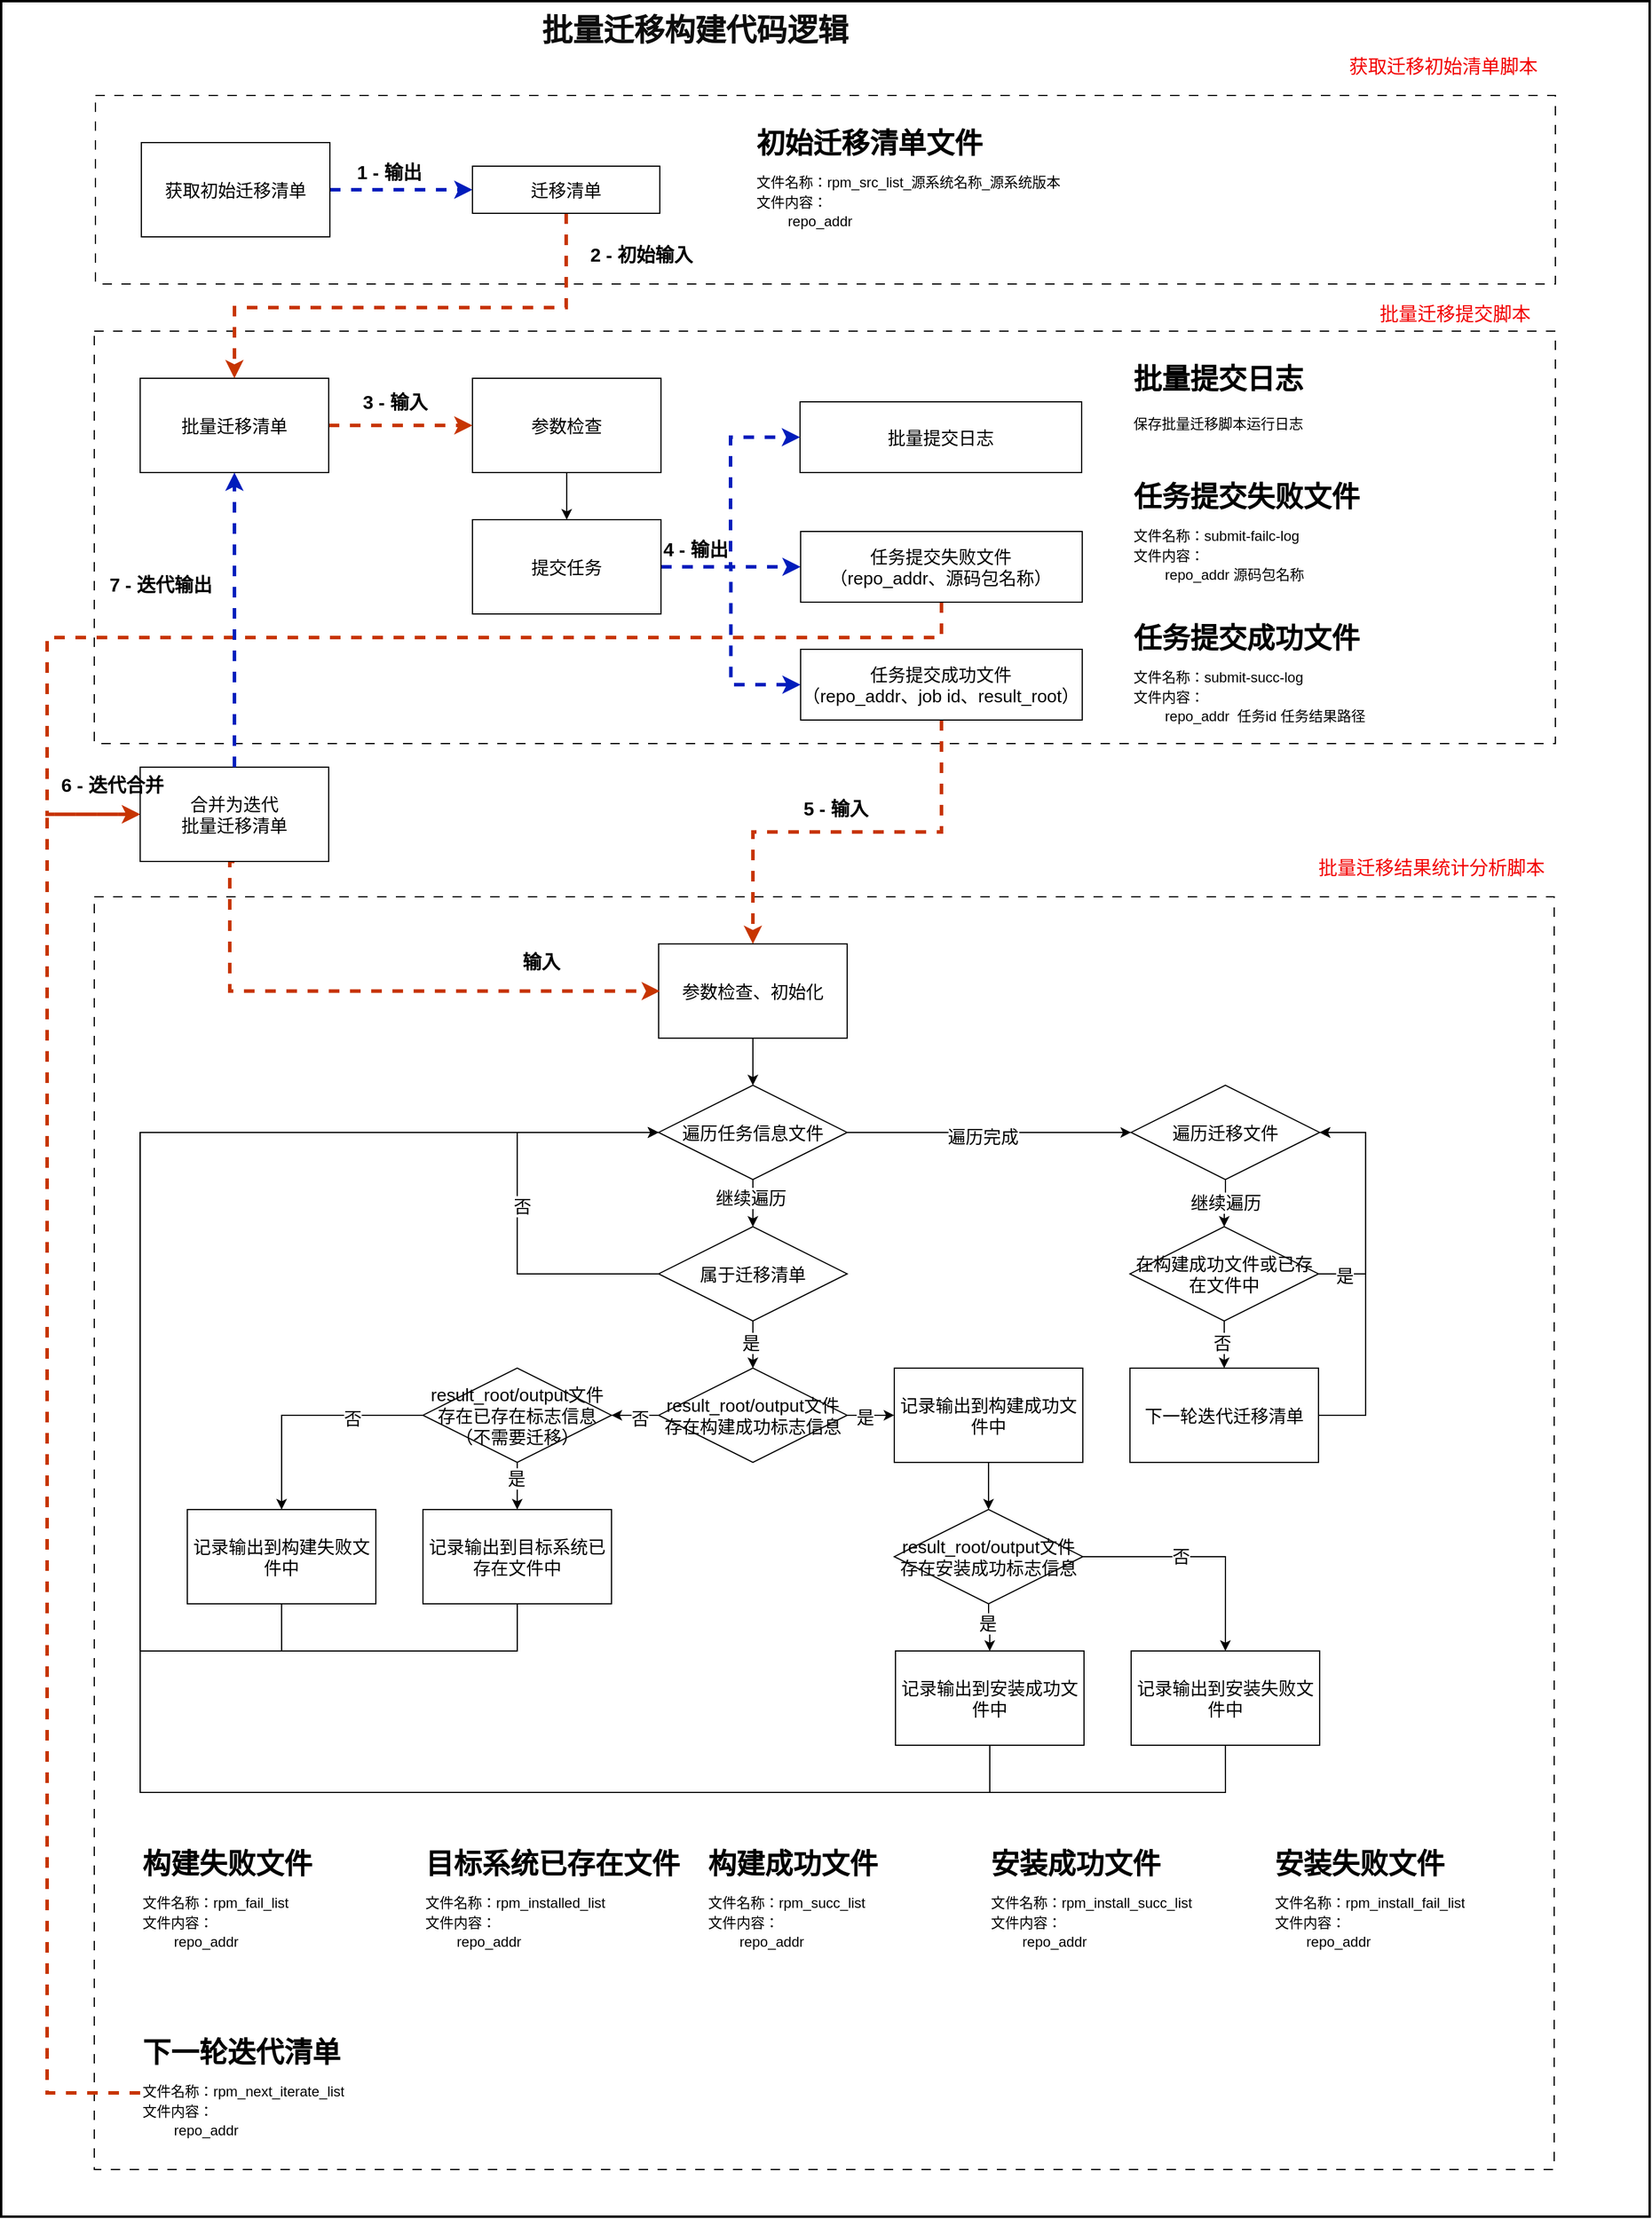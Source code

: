 <mxfile version="24.7.17">
  <diagram name="第 1 页" id="gQKwrbpdDcLALgzKd0WU">
    <mxGraphModel dx="3248" dy="229" grid="1" gridSize="10" guides="1" tooltips="1" connect="1" arrows="1" fold="1" page="1" pageScale="1" pageWidth="827" pageHeight="1169" math="0" shadow="0">
      <root>
        <mxCell id="0" />
        <mxCell id="1" parent="0" />
        <mxCell id="V7nIqocJNu07dlvDADYR-151" value="" style="rounded=0;whiteSpace=wrap;html=1;fillStyle=dashed;strokeWidth=2;" parent="1" vertex="1">
          <mxGeometry x="-439" y="1240" width="1399" height="1880" as="geometry" />
        </mxCell>
        <mxCell id="V7nIqocJNu07dlvDADYR-138" value="" style="rounded=0;whiteSpace=wrap;html=1;fillStyle=dashed;dashed=1;dashPattern=8 8;" parent="1" vertex="1">
          <mxGeometry x="-359" y="1320" width="1239" height="160" as="geometry" />
        </mxCell>
        <mxCell id="V7nIqocJNu07dlvDADYR-137" value="" style="rounded=0;whiteSpace=wrap;html=1;fillStyle=dashed;dashed=1;dashPattern=8 8;" parent="1" vertex="1">
          <mxGeometry x="-360" y="2000" width="1239" height="1080" as="geometry" />
        </mxCell>
        <mxCell id="V7nIqocJNu07dlvDADYR-122" value="" style="rounded=0;whiteSpace=wrap;html=1;fillStyle=dashed;dashed=1;dashPattern=8 8;" parent="1" vertex="1">
          <mxGeometry x="-360" y="1520" width="1240" height="350" as="geometry" />
        </mxCell>
        <mxCell id="V7nIqocJNu07dlvDADYR-117" style="edgeStyle=orthogonalEdgeStyle;rounded=0;orthogonalLoop=1;jettySize=auto;html=1;entryX=0;entryY=0.5;entryDx=0;entryDy=0;dashed=1;strokeColor=#001DBC;strokeWidth=3;align=center;verticalAlign=middle;fontFamily=Helvetica;fontSize=11;fontColor=default;labelBackgroundColor=default;endArrow=classic;fillColor=#0050ef;" parent="1" source="V7nIqocJNu07dlvDADYR-59" target="V7nIqocJNu07dlvDADYR-66" edge="1">
          <mxGeometry relative="1" as="geometry" />
        </mxCell>
        <mxCell id="V7nIqocJNu07dlvDADYR-59" value="获取初始迁移清单" style="rounded=0;whiteSpace=wrap;html=1;fontSize=15;" parent="1" vertex="1">
          <mxGeometry x="-320.05" y="1360" width="160" height="80" as="geometry" />
        </mxCell>
        <mxCell id="V7nIqocJNu07dlvDADYR-80" style="edgeStyle=orthogonalEdgeStyle;rounded=0;orthogonalLoop=1;jettySize=auto;html=1;entryX=0.5;entryY=0;entryDx=0;entryDy=0;fontSize=15;" parent="1" source="V7nIqocJNu07dlvDADYR-60" target="V7nIqocJNu07dlvDADYR-63" edge="1">
          <mxGeometry relative="1" as="geometry" />
        </mxCell>
        <mxCell id="V7nIqocJNu07dlvDADYR-60" value="参数检查" style="rounded=0;whiteSpace=wrap;html=1;fontSize=15;" parent="1" vertex="1">
          <mxGeometry x="-39.05" y="1560" width="160" height="80" as="geometry" />
        </mxCell>
        <mxCell id="V7nIqocJNu07dlvDADYR-136" style="edgeStyle=orthogonalEdgeStyle;rounded=0;orthogonalLoop=1;jettySize=auto;html=1;entryX=0.5;entryY=0;entryDx=0;entryDy=0;dashed=1;strokeColor=#C73500;strokeWidth=3;align=center;verticalAlign=middle;fontFamily=Helvetica;fontSize=11;fontColor=default;labelBackgroundColor=default;endArrow=classic;fillColor=#fa6800;" parent="1" source="V7nIqocJNu07dlvDADYR-61" target="V7nIqocJNu07dlvDADYR-64" edge="1">
          <mxGeometry relative="1" as="geometry" />
        </mxCell>
        <mxCell id="V7nIqocJNu07dlvDADYR-61" value="任务提交成功文件&lt;div style=&quot;font-size: 15px;&quot;&gt;（repo_addr、job id、result_root）&lt;/div&gt;" style="rounded=0;whiteSpace=wrap;html=1;fontSize=15;" parent="1" vertex="1">
          <mxGeometry x="239.45" y="1790" width="239" height="60" as="geometry" />
        </mxCell>
        <mxCell id="V7nIqocJNu07dlvDADYR-62" value="批量提交日志" style="rounded=0;whiteSpace=wrap;html=1;fontSize=15;" parent="1" vertex="1">
          <mxGeometry x="238.95" y="1580" width="239" height="60" as="geometry" />
        </mxCell>
        <mxCell id="V7nIqocJNu07dlvDADYR-118" style="edgeStyle=orthogonalEdgeStyle;rounded=0;orthogonalLoop=1;jettySize=auto;html=1;exitX=1;exitY=0.5;exitDx=0;exitDy=0;entryX=0;entryY=0.5;entryDx=0;entryDy=0;dashed=1;strokeColor=#001DBC;strokeWidth=3;align=center;verticalAlign=middle;fontFamily=Helvetica;fontSize=11;fontColor=default;labelBackgroundColor=default;endArrow=classic;fillColor=#0050ef;" parent="1" source="V7nIqocJNu07dlvDADYR-63" target="V7nIqocJNu07dlvDADYR-62" edge="1">
          <mxGeometry relative="1" as="geometry" />
        </mxCell>
        <mxCell id="V7nIqocJNu07dlvDADYR-119" style="edgeStyle=orthogonalEdgeStyle;rounded=0;orthogonalLoop=1;jettySize=auto;html=1;entryX=0;entryY=0.5;entryDx=0;entryDy=0;dashed=1;strokeColor=#001DBC;strokeWidth=3;align=center;verticalAlign=middle;fontFamily=Helvetica;fontSize=11;fontColor=default;labelBackgroundColor=default;endArrow=classic;fillColor=#0050ef;" parent="1" source="V7nIqocJNu07dlvDADYR-63" target="V7nIqocJNu07dlvDADYR-61" edge="1">
          <mxGeometry relative="1" as="geometry" />
        </mxCell>
        <mxCell id="V7nIqocJNu07dlvDADYR-133" style="edgeStyle=orthogonalEdgeStyle;rounded=0;orthogonalLoop=1;jettySize=auto;html=1;entryX=0;entryY=0.5;entryDx=0;entryDy=0;dashed=1;strokeColor=#001DBC;strokeWidth=3;align=center;verticalAlign=middle;fontFamily=Helvetica;fontSize=11;fontColor=default;labelBackgroundColor=default;endArrow=classic;fillColor=#0050ef;" parent="1" source="V7nIqocJNu07dlvDADYR-63" target="V7nIqocJNu07dlvDADYR-132" edge="1">
          <mxGeometry relative="1" as="geometry" />
        </mxCell>
        <mxCell id="V7nIqocJNu07dlvDADYR-63" value="提交任务" style="rounded=0;whiteSpace=wrap;html=1;fontSize=15;" parent="1" vertex="1">
          <mxGeometry x="-39.05" y="1680" width="160" height="80" as="geometry" />
        </mxCell>
        <mxCell id="V7nIqocJNu07dlvDADYR-81" style="edgeStyle=orthogonalEdgeStyle;rounded=0;orthogonalLoop=1;jettySize=auto;html=1;entryX=0.5;entryY=0;entryDx=0;entryDy=0;fontSize=15;" parent="1" source="V7nIqocJNu07dlvDADYR-64" target="V7nIqocJNu07dlvDADYR-68" edge="1">
          <mxGeometry relative="1" as="geometry" />
        </mxCell>
        <mxCell id="V7nIqocJNu07dlvDADYR-64" value="参数检查、初始化" style="rounded=0;whiteSpace=wrap;html=1;fontSize=15;" parent="1" vertex="1">
          <mxGeometry x="118.95" y="2039.97" width="160" height="80" as="geometry" />
        </mxCell>
        <mxCell id="V7nIqocJNu07dlvDADYR-94" style="edgeStyle=orthogonalEdgeStyle;rounded=0;orthogonalLoop=1;jettySize=auto;html=1;entryX=0;entryY=0.5;entryDx=0;entryDy=0;exitX=0.5;exitY=1;exitDx=0;exitDy=0;fontSize=15;" parent="1" source="V7nIqocJNu07dlvDADYR-65" target="V7nIqocJNu07dlvDADYR-68" edge="1">
          <mxGeometry relative="1" as="geometry">
            <Array as="points">
              <mxPoint x="-201.05" y="2639.97" />
              <mxPoint x="-321.05" y="2639.97" />
              <mxPoint x="-321.05" y="2199.97" />
            </Array>
          </mxGeometry>
        </mxCell>
        <mxCell id="V7nIqocJNu07dlvDADYR-65" value="记录输出到构建失败文件中" style="rounded=0;whiteSpace=wrap;html=1;fontSize=15;" parent="1" vertex="1">
          <mxGeometry x="-281.05" y="2519.97" width="160" height="80" as="geometry" />
        </mxCell>
        <mxCell id="V7nIqocJNu07dlvDADYR-126" style="edgeStyle=orthogonalEdgeStyle;rounded=0;orthogonalLoop=1;jettySize=auto;html=1;dashed=1;strokeColor=#C73500;strokeWidth=3;align=center;verticalAlign=middle;fontFamily=Helvetica;fontSize=11;fontColor=default;labelBackgroundColor=default;endArrow=classic;fillColor=#fa6800;entryX=0.5;entryY=0;entryDx=0;entryDy=0;" parent="1" source="V7nIqocJNu07dlvDADYR-66" target="V7nIqocJNu07dlvDADYR-158" edge="1">
          <mxGeometry relative="1" as="geometry">
            <Array as="points">
              <mxPoint x="40" y="1500" />
              <mxPoint x="-241" y="1500" />
            </Array>
          </mxGeometry>
        </mxCell>
        <mxCell id="V7nIqocJNu07dlvDADYR-66" value="迁移清单" style="rounded=0;whiteSpace=wrap;html=1;fontSize=15;" parent="1" vertex="1">
          <mxGeometry x="-39.05" y="1380" width="159" height="40" as="geometry" />
        </mxCell>
        <mxCell id="V7nIqocJNu07dlvDADYR-85" style="edgeStyle=orthogonalEdgeStyle;rounded=0;orthogonalLoop=1;jettySize=auto;html=1;entryX=0.5;entryY=0;entryDx=0;entryDy=0;fontSize=15;" parent="1" source="V7nIqocJNu07dlvDADYR-67" target="V7nIqocJNu07dlvDADYR-69" edge="1">
          <mxGeometry relative="1" as="geometry" />
        </mxCell>
        <mxCell id="V7nIqocJNu07dlvDADYR-109" value="是" style="edgeLabel;html=1;align=center;verticalAlign=middle;resizable=0;points=[];fontSize=15;" parent="V7nIqocJNu07dlvDADYR-85" vertex="1" connectable="0">
          <mxGeometry x="-0.129" y="-2" relative="1" as="geometry">
            <mxPoint as="offset" />
          </mxGeometry>
        </mxCell>
        <mxCell id="V7nIqocJNu07dlvDADYR-86" style="edgeStyle=orthogonalEdgeStyle;rounded=0;orthogonalLoop=1;jettySize=auto;html=1;entryX=0;entryY=0.5;entryDx=0;entryDy=0;exitX=0;exitY=0.5;exitDx=0;exitDy=0;fontSize=15;" parent="1" source="V7nIqocJNu07dlvDADYR-67" target="V7nIqocJNu07dlvDADYR-68" edge="1">
          <mxGeometry relative="1" as="geometry">
            <Array as="points">
              <mxPoint x="-1.05" y="2319.97" />
              <mxPoint x="-1.05" y="2199.97" />
            </Array>
          </mxGeometry>
        </mxCell>
        <mxCell id="V7nIqocJNu07dlvDADYR-102" value="否" style="edgeLabel;html=1;align=center;verticalAlign=middle;resizable=0;points=[];fontSize=15;" parent="V7nIqocJNu07dlvDADYR-86" vertex="1" connectable="0">
          <mxGeometry x="-0.009" y="-4" relative="1" as="geometry">
            <mxPoint as="offset" />
          </mxGeometry>
        </mxCell>
        <mxCell id="V7nIqocJNu07dlvDADYR-67" value="属于迁移清单" style="rhombus;whiteSpace=wrap;html=1;fontSize=15;" parent="1" vertex="1">
          <mxGeometry x="118.95" y="2279.97" width="160" height="80" as="geometry" />
        </mxCell>
        <mxCell id="V7nIqocJNu07dlvDADYR-83" style="edgeStyle=orthogonalEdgeStyle;rounded=0;orthogonalLoop=1;jettySize=auto;html=1;entryX=0;entryY=0.5;entryDx=0;entryDy=0;fontSize=15;" parent="1" source="V7nIqocJNu07dlvDADYR-68" target="V7nIqocJNu07dlvDADYR-78" edge="1">
          <mxGeometry relative="1" as="geometry" />
        </mxCell>
        <mxCell id="V7nIqocJNu07dlvDADYR-105" value="遍历完成" style="edgeLabel;html=1;align=center;verticalAlign=middle;resizable=0;points=[];fontSize=15;" parent="V7nIqocJNu07dlvDADYR-83" vertex="1" connectable="0">
          <mxGeometry x="-0.051" y="-3" relative="1" as="geometry">
            <mxPoint as="offset" />
          </mxGeometry>
        </mxCell>
        <mxCell id="V7nIqocJNu07dlvDADYR-84" style="edgeStyle=orthogonalEdgeStyle;rounded=0;orthogonalLoop=1;jettySize=auto;html=1;entryX=0.5;entryY=0;entryDx=0;entryDy=0;fontSize=15;" parent="1" source="V7nIqocJNu07dlvDADYR-68" target="V7nIqocJNu07dlvDADYR-67" edge="1">
          <mxGeometry relative="1" as="geometry" />
        </mxCell>
        <mxCell id="V7nIqocJNu07dlvDADYR-116" value="继续遍历" style="edgeLabel;html=1;align=center;verticalAlign=middle;resizable=0;points=[];fontSize=15;" parent="V7nIqocJNu07dlvDADYR-84" vertex="1" connectable="0">
          <mxGeometry x="-0.287" y="-2" relative="1" as="geometry">
            <mxPoint as="offset" />
          </mxGeometry>
        </mxCell>
        <mxCell id="V7nIqocJNu07dlvDADYR-68" value="遍历任务信息文件" style="rhombus;whiteSpace=wrap;html=1;fontSize=15;" parent="1" vertex="1">
          <mxGeometry x="118.95" y="2159.97" width="160" height="80" as="geometry" />
        </mxCell>
        <mxCell id="V7nIqocJNu07dlvDADYR-87" style="edgeStyle=orthogonalEdgeStyle;rounded=0;orthogonalLoop=1;jettySize=auto;html=1;entryX=1;entryY=0.5;entryDx=0;entryDy=0;fontSize=15;" parent="1" source="V7nIqocJNu07dlvDADYR-69" target="V7nIqocJNu07dlvDADYR-71" edge="1">
          <mxGeometry relative="1" as="geometry" />
        </mxCell>
        <mxCell id="V7nIqocJNu07dlvDADYR-110" value="否" style="edgeLabel;html=1;align=center;verticalAlign=middle;resizable=0;points=[];fontSize=15;" parent="V7nIqocJNu07dlvDADYR-87" vertex="1" connectable="0">
          <mxGeometry x="-0.192" y="2" relative="1" as="geometry">
            <mxPoint as="offset" />
          </mxGeometry>
        </mxCell>
        <mxCell id="V7nIqocJNu07dlvDADYR-90" style="edgeStyle=orthogonalEdgeStyle;rounded=0;orthogonalLoop=1;jettySize=auto;html=1;entryX=0;entryY=0.5;entryDx=0;entryDy=0;fontSize=15;" parent="1" source="V7nIqocJNu07dlvDADYR-69" target="V7nIqocJNu07dlvDADYR-76" edge="1">
          <mxGeometry relative="1" as="geometry" />
        </mxCell>
        <mxCell id="V7nIqocJNu07dlvDADYR-111" value="是" style="edgeLabel;html=1;align=center;verticalAlign=middle;resizable=0;points=[];fontSize=15;" parent="V7nIqocJNu07dlvDADYR-90" vertex="1" connectable="0">
          <mxGeometry x="-0.282" y="-1" relative="1" as="geometry">
            <mxPoint as="offset" />
          </mxGeometry>
        </mxCell>
        <mxCell id="V7nIqocJNu07dlvDADYR-69" value="result_root/output文件存在构建成功标志信息" style="rhombus;whiteSpace=wrap;html=1;fontSize=15;" parent="1" vertex="1">
          <mxGeometry x="118.95" y="2399.97" width="160" height="80" as="geometry" />
        </mxCell>
        <mxCell id="V7nIqocJNu07dlvDADYR-92" style="edgeStyle=orthogonalEdgeStyle;rounded=0;orthogonalLoop=1;jettySize=auto;html=1;entryX=0.5;entryY=0;entryDx=0;entryDy=0;fontSize=15;" parent="1" source="V7nIqocJNu07dlvDADYR-70" target="V7nIqocJNu07dlvDADYR-74" edge="1">
          <mxGeometry relative="1" as="geometry" />
        </mxCell>
        <mxCell id="V7nIqocJNu07dlvDADYR-114" value="是" style="edgeLabel;html=1;align=center;verticalAlign=middle;resizable=0;points=[];fontSize=15;" parent="V7nIqocJNu07dlvDADYR-92" vertex="1" connectable="0">
          <mxGeometry x="-0.251" y="-1" relative="1" as="geometry">
            <mxPoint as="offset" />
          </mxGeometry>
        </mxCell>
        <mxCell id="V7nIqocJNu07dlvDADYR-93" style="edgeStyle=orthogonalEdgeStyle;rounded=0;orthogonalLoop=1;jettySize=auto;html=1;entryX=0.5;entryY=0;entryDx=0;entryDy=0;fontSize=15;" parent="1" source="V7nIqocJNu07dlvDADYR-70" target="V7nIqocJNu07dlvDADYR-75" edge="1">
          <mxGeometry relative="1" as="geometry" />
        </mxCell>
        <mxCell id="V7nIqocJNu07dlvDADYR-115" value="否" style="edgeLabel;html=1;align=center;verticalAlign=middle;resizable=0;points=[];fontSize=15;" parent="V7nIqocJNu07dlvDADYR-93" vertex="1" connectable="0">
          <mxGeometry x="-0.175" y="1" relative="1" as="geometry">
            <mxPoint as="offset" />
          </mxGeometry>
        </mxCell>
        <mxCell id="V7nIqocJNu07dlvDADYR-70" value="result_root/output文件存在安装成功标志信息" style="rhombus;whiteSpace=wrap;html=1;fontSize=15;" parent="1" vertex="1">
          <mxGeometry x="318.95" y="2519.97" width="160" height="80" as="geometry" />
        </mxCell>
        <mxCell id="V7nIqocJNu07dlvDADYR-88" style="edgeStyle=orthogonalEdgeStyle;rounded=0;orthogonalLoop=1;jettySize=auto;html=1;fontSize=15;" parent="1" source="V7nIqocJNu07dlvDADYR-71" target="V7nIqocJNu07dlvDADYR-65" edge="1">
          <mxGeometry relative="1" as="geometry" />
        </mxCell>
        <mxCell id="V7nIqocJNu07dlvDADYR-112" value="否" style="edgeLabel;html=1;align=center;verticalAlign=middle;resizable=0;points=[];fontSize=15;" parent="V7nIqocJNu07dlvDADYR-88" vertex="1" connectable="0">
          <mxGeometry x="-0.395" y="2" relative="1" as="geometry">
            <mxPoint as="offset" />
          </mxGeometry>
        </mxCell>
        <mxCell id="V7nIqocJNu07dlvDADYR-89" style="edgeStyle=orthogonalEdgeStyle;rounded=0;orthogonalLoop=1;jettySize=auto;html=1;entryX=0.5;entryY=0;entryDx=0;entryDy=0;fontSize=15;" parent="1" source="V7nIqocJNu07dlvDADYR-71" target="V7nIqocJNu07dlvDADYR-73" edge="1">
          <mxGeometry relative="1" as="geometry" />
        </mxCell>
        <mxCell id="V7nIqocJNu07dlvDADYR-113" value="是" style="edgeLabel;html=1;align=center;verticalAlign=middle;resizable=0;points=[];fontSize=15;" parent="V7nIqocJNu07dlvDADYR-89" vertex="1" connectable="0">
          <mxGeometry x="-0.34" y="-1" relative="1" as="geometry">
            <mxPoint as="offset" />
          </mxGeometry>
        </mxCell>
        <mxCell id="V7nIqocJNu07dlvDADYR-71" value="result_root/output文件存在已存在标志信息（不需要迁移）" style="rhombus;whiteSpace=wrap;html=1;fontSize=15;" parent="1" vertex="1">
          <mxGeometry x="-81.05" y="2399.97" width="160" height="80" as="geometry" />
        </mxCell>
        <mxCell id="V7nIqocJNu07dlvDADYR-95" style="edgeStyle=orthogonalEdgeStyle;rounded=0;orthogonalLoop=1;jettySize=auto;html=1;entryX=0;entryY=0.5;entryDx=0;entryDy=0;fontSize=15;" parent="1" source="V7nIqocJNu07dlvDADYR-73" target="V7nIqocJNu07dlvDADYR-68" edge="1">
          <mxGeometry relative="1" as="geometry">
            <Array as="points">
              <mxPoint x="-1.05" y="2639.97" />
              <mxPoint x="-321.05" y="2639.97" />
              <mxPoint x="-321.05" y="2199.97" />
            </Array>
          </mxGeometry>
        </mxCell>
        <mxCell id="V7nIqocJNu07dlvDADYR-73" value="记录输出到目标系统已存在文件中" style="rounded=0;whiteSpace=wrap;html=1;fontSize=15;" parent="1" vertex="1">
          <mxGeometry x="-81.05" y="2519.97" width="160" height="80" as="geometry" />
        </mxCell>
        <mxCell id="V7nIqocJNu07dlvDADYR-100" style="edgeStyle=orthogonalEdgeStyle;rounded=0;orthogonalLoop=1;jettySize=auto;html=1;entryX=0;entryY=0.5;entryDx=0;entryDy=0;fontSize=15;" parent="1" source="V7nIqocJNu07dlvDADYR-74" target="V7nIqocJNu07dlvDADYR-68" edge="1">
          <mxGeometry relative="1" as="geometry">
            <Array as="points">
              <mxPoint x="399.95" y="2759.97" />
              <mxPoint x="-321.05" y="2759.97" />
              <mxPoint x="-321.05" y="2199.97" />
            </Array>
          </mxGeometry>
        </mxCell>
        <mxCell id="V7nIqocJNu07dlvDADYR-74" value="记录输出到安装成功文件中" style="rounded=0;whiteSpace=wrap;html=1;fontSize=15;" parent="1" vertex="1">
          <mxGeometry x="319.95" y="2639.97" width="160" height="80" as="geometry" />
        </mxCell>
        <mxCell id="V7nIqocJNu07dlvDADYR-101" style="edgeStyle=orthogonalEdgeStyle;rounded=0;orthogonalLoop=1;jettySize=auto;html=1;entryX=0;entryY=0.5;entryDx=0;entryDy=0;exitX=0.5;exitY=1;exitDx=0;exitDy=0;fontSize=15;" parent="1" source="V7nIqocJNu07dlvDADYR-75" target="V7nIqocJNu07dlvDADYR-68" edge="1">
          <mxGeometry relative="1" as="geometry">
            <Array as="points">
              <mxPoint x="599.95" y="2759.97" />
              <mxPoint x="-321.05" y="2759.97" />
              <mxPoint x="-321.05" y="2199.97" />
            </Array>
          </mxGeometry>
        </mxCell>
        <mxCell id="V7nIqocJNu07dlvDADYR-75" value="记录输出到安装失败文件中" style="rounded=0;whiteSpace=wrap;html=1;fontSize=15;" parent="1" vertex="1">
          <mxGeometry x="519.95" y="2639.97" width="160" height="80" as="geometry" />
        </mxCell>
        <mxCell id="V7nIqocJNu07dlvDADYR-91" style="edgeStyle=orthogonalEdgeStyle;rounded=0;orthogonalLoop=1;jettySize=auto;html=1;entryX=0.5;entryY=0;entryDx=0;entryDy=0;fontSize=15;" parent="1" source="V7nIqocJNu07dlvDADYR-76" target="V7nIqocJNu07dlvDADYR-70" edge="1">
          <mxGeometry relative="1" as="geometry" />
        </mxCell>
        <mxCell id="V7nIqocJNu07dlvDADYR-76" value="记录输出到构建成功文件中" style="rounded=0;whiteSpace=wrap;html=1;fontSize=15;" parent="1" vertex="1">
          <mxGeometry x="318.95" y="2399.97" width="160" height="80" as="geometry" />
        </mxCell>
        <mxCell id="V7nIqocJNu07dlvDADYR-98" style="edgeStyle=orthogonalEdgeStyle;rounded=0;orthogonalLoop=1;jettySize=auto;html=1;entryX=1;entryY=0.5;entryDx=0;entryDy=0;exitX=1;exitY=0.5;exitDx=0;exitDy=0;fontSize=15;" parent="1" source="V7nIqocJNu07dlvDADYR-79" target="V7nIqocJNu07dlvDADYR-78" edge="1">
          <mxGeometry relative="1" as="geometry">
            <Array as="points">
              <mxPoint x="718.95" y="2319.97" />
              <mxPoint x="718.95" y="2199.97" />
            </Array>
          </mxGeometry>
        </mxCell>
        <mxCell id="V7nIqocJNu07dlvDADYR-108" value="是" style="edgeLabel;html=1;align=center;verticalAlign=middle;resizable=0;points=[];fontSize=15;" parent="V7nIqocJNu07dlvDADYR-98" vertex="1" connectable="0">
          <mxGeometry x="-0.782" y="-1" relative="1" as="geometry">
            <mxPoint as="offset" />
          </mxGeometry>
        </mxCell>
        <mxCell id="V7nIqocJNu07dlvDADYR-99" style="edgeStyle=orthogonalEdgeStyle;rounded=0;orthogonalLoop=1;jettySize=auto;html=1;entryX=1;entryY=0.5;entryDx=0;entryDy=0;fontSize=15;" parent="1" source="V7nIqocJNu07dlvDADYR-77" target="V7nIqocJNu07dlvDADYR-78" edge="1">
          <mxGeometry relative="1" as="geometry">
            <Array as="points">
              <mxPoint x="718.95" y="2439.97" />
              <mxPoint x="718.95" y="2199.97" />
            </Array>
          </mxGeometry>
        </mxCell>
        <mxCell id="V7nIqocJNu07dlvDADYR-77" value="下一轮迭代迁移清单" style="rounded=0;whiteSpace=wrap;html=1;fontSize=15;" parent="1" vertex="1">
          <mxGeometry x="518.95" y="2399.97" width="160" height="80" as="geometry" />
        </mxCell>
        <mxCell id="V7nIqocJNu07dlvDADYR-96" style="edgeStyle=orthogonalEdgeStyle;rounded=0;orthogonalLoop=1;jettySize=auto;html=1;entryX=0.5;entryY=0;entryDx=0;entryDy=0;fontSize=15;" parent="1" source="V7nIqocJNu07dlvDADYR-78" target="V7nIqocJNu07dlvDADYR-79" edge="1">
          <mxGeometry relative="1" as="geometry" />
        </mxCell>
        <mxCell id="V7nIqocJNu07dlvDADYR-106" value="继续遍历" style="edgeLabel;html=1;align=center;verticalAlign=middle;resizable=0;points=[];fontSize=15;" parent="V7nIqocJNu07dlvDADYR-96" vertex="1" connectable="0">
          <mxGeometry x="-0.098" relative="1" as="geometry">
            <mxPoint as="offset" />
          </mxGeometry>
        </mxCell>
        <mxCell id="V7nIqocJNu07dlvDADYR-78" value="遍历迁移文件" style="rhombus;whiteSpace=wrap;html=1;fontSize=15;" parent="1" vertex="1">
          <mxGeometry x="519.95" y="2159.97" width="160" height="80" as="geometry" />
        </mxCell>
        <mxCell id="V7nIqocJNu07dlvDADYR-97" style="edgeStyle=orthogonalEdgeStyle;rounded=0;orthogonalLoop=1;jettySize=auto;html=1;entryX=0.5;entryY=0;entryDx=0;entryDy=0;fontSize=15;" parent="1" source="V7nIqocJNu07dlvDADYR-79" target="V7nIqocJNu07dlvDADYR-77" edge="1">
          <mxGeometry relative="1" as="geometry" />
        </mxCell>
        <mxCell id="V7nIqocJNu07dlvDADYR-107" value="否" style="edgeLabel;html=1;align=center;verticalAlign=middle;resizable=0;points=[];fontSize=15;" parent="V7nIqocJNu07dlvDADYR-97" vertex="1" connectable="0">
          <mxGeometry x="-0.129" y="-2" relative="1" as="geometry">
            <mxPoint as="offset" />
          </mxGeometry>
        </mxCell>
        <mxCell id="V7nIqocJNu07dlvDADYR-79" value="在构建成功文件或已存在文件中" style="rhombus;whiteSpace=wrap;html=1;fontSize=15;" parent="1" vertex="1">
          <mxGeometry x="518.95" y="2279.97" width="160" height="80" as="geometry" />
        </mxCell>
        <mxCell id="V7nIqocJNu07dlvDADYR-120" value="获取迁移初始清单脚本" style="text;html=1;align=center;verticalAlign=middle;whiteSpace=wrap;rounded=0;fontSize=16;fontColor=#f20202;" parent="1" vertex="1">
          <mxGeometry x="699.95" y="1280" width="170" height="30" as="geometry" />
        </mxCell>
        <mxCell id="V7nIqocJNu07dlvDADYR-121" value="1 - 输出" style="text;html=1;align=center;verticalAlign=middle;resizable=0;points=[];autosize=1;strokeColor=none;fillColor=none;fontSize=16;fontStyle=1" parent="1" vertex="1">
          <mxGeometry x="-150.05" y="1370" width="80" height="30" as="geometry" />
        </mxCell>
        <mxCell id="V7nIqocJNu07dlvDADYR-123" value="批量迁移提交脚本" style="text;html=1;align=center;verticalAlign=middle;whiteSpace=wrap;rounded=0;fontSize=16;fontColor=#f20202;" parent="1" vertex="1">
          <mxGeometry x="710" y="1490" width="170" height="30" as="geometry" />
        </mxCell>
        <mxCell id="V7nIqocJNu07dlvDADYR-124" value="2 - 初始输入" style="text;html=1;align=center;verticalAlign=middle;resizable=0;points=[];autosize=1;strokeColor=none;fillColor=none;fontSize=16;fontStyle=1" parent="1" vertex="1">
          <mxGeometry x="49" y="1440" width="110" height="30" as="geometry" />
        </mxCell>
        <mxCell id="V7nIqocJNu07dlvDADYR-128" value="4 - 输出" style="text;html=1;align=center;verticalAlign=middle;resizable=0;points=[];autosize=1;strokeColor=none;fillColor=none;fontSize=16;fontStyle=1" parent="1" vertex="1">
          <mxGeometry x="109.95" y="1690" width="80" height="30" as="geometry" />
        </mxCell>
        <mxCell id="V7nIqocJNu07dlvDADYR-129" value="&lt;h1 style=&quot;margin-top: 0px;&quot;&gt;批量提交日志&lt;/h1&gt;&lt;p&gt;保存批量迁移脚本运行日志&lt;/p&gt;" style="text;html=1;whiteSpace=wrap;overflow=hidden;rounded=0;" parent="1" vertex="1">
          <mxGeometry x="519.95" y="1540" width="180" height="80" as="geometry" />
        </mxCell>
        <mxCell id="V7nIqocJNu07dlvDADYR-131" value="&lt;h1 style=&quot;margin-top: 0px;&quot;&gt;任务提交失败文件&lt;/h1&gt;&lt;p style=&quot;line-height: 40%;&quot;&gt;文件名称：submit-failc-log&lt;/p&gt;&lt;p style=&quot;line-height: 40%;&quot;&gt;文件内容：&lt;/p&gt;&lt;p style=&quot;line-height: 40%;&quot;&gt;&lt;span style=&quot;white-space: pre;&quot;&gt;&#x9;&lt;/span&gt;repo_addr 源码包名称&lt;br&gt;&lt;/p&gt;" style="text;html=1;whiteSpace=wrap;overflow=hidden;rounded=0;" parent="1" vertex="1">
          <mxGeometry x="519.95" y="1640" width="220" height="110" as="geometry" />
        </mxCell>
        <mxCell id="V7nIqocJNu07dlvDADYR-156" style="edgeStyle=orthogonalEdgeStyle;rounded=0;orthogonalLoop=1;jettySize=auto;html=1;entryX=0;entryY=0.5;entryDx=0;entryDy=0;dashed=1;strokeColor=#C73500;strokeWidth=3;align=center;verticalAlign=middle;fontFamily=Helvetica;fontSize=11;fontColor=default;labelBackgroundColor=default;endArrow=classic;fillColor=#fa6800;" parent="1" source="V7nIqocJNu07dlvDADYR-132" target="V7nIqocJNu07dlvDADYR-155" edge="1">
          <mxGeometry relative="1" as="geometry">
            <Array as="points">
              <mxPoint x="359" y="1780" />
              <mxPoint x="-400" y="1780" />
              <mxPoint x="-400" y="1930" />
            </Array>
          </mxGeometry>
        </mxCell>
        <mxCell id="V7nIqocJNu07dlvDADYR-132" value="任务提交失败文件&lt;div style=&quot;font-size: 15px;&quot;&gt;（repo_addr、源码包名称）&lt;/div&gt;" style="rounded=0;whiteSpace=wrap;html=1;fontSize=15;" parent="1" vertex="1">
          <mxGeometry x="239.45" y="1690" width="239" height="60" as="geometry" />
        </mxCell>
        <mxCell id="V7nIqocJNu07dlvDADYR-135" value="&lt;h1 style=&quot;margin-top: 0px;&quot;&gt;任务提交成功文件&lt;/h1&gt;&lt;p style=&quot;line-height: 40%;&quot;&gt;文件名称：submit-succ-log&lt;/p&gt;&lt;p style=&quot;line-height: 40%;&quot;&gt;文件内容：&lt;/p&gt;&lt;p style=&quot;line-height: 40%;&quot;&gt;&lt;span style=&quot;white-space: pre;&quot;&gt;&#x9;&lt;/span&gt;repo_addr&amp;nbsp; 任务id 任务结果路径&lt;br&gt;&lt;/p&gt;" style="text;html=1;whiteSpace=wrap;overflow=hidden;rounded=0;" parent="1" vertex="1">
          <mxGeometry x="519.95" y="1760" width="220" height="110" as="geometry" />
        </mxCell>
        <mxCell id="V7nIqocJNu07dlvDADYR-139" value="批量迁移结果统计分析脚本" style="text;html=1;align=center;verticalAlign=middle;whiteSpace=wrap;rounded=0;fontSize=16;fontColor=#f20202;" parent="1" vertex="1">
          <mxGeometry x="670" y="1960" width="210" height="30" as="geometry" />
        </mxCell>
        <mxCell id="V7nIqocJNu07dlvDADYR-140" value="5 - 输入" style="text;html=1;align=center;verticalAlign=middle;resizable=0;points=[];autosize=1;strokeColor=none;fillColor=none;fontSize=16;fontStyle=1" parent="1" vertex="1">
          <mxGeometry x="229.45" y="1910" width="80" height="30" as="geometry" />
        </mxCell>
        <mxCell id="V7nIqocJNu07dlvDADYR-148" style="edgeStyle=orthogonalEdgeStyle;rounded=0;orthogonalLoop=1;jettySize=auto;html=1;entryX=0;entryY=0.5;entryDx=0;entryDy=0;dashed=1;strokeColor=#C73500;strokeWidth=3;align=center;verticalAlign=middle;fontFamily=Helvetica;fontSize=11;fontColor=default;labelBackgroundColor=default;endArrow=classic;fillColor=#fa6800;exitX=0;exitY=0.5;exitDx=0;exitDy=0;" parent="1" source="V7nIqocJNu07dlvDADYR-150" target="V7nIqocJNu07dlvDADYR-155" edge="1">
          <mxGeometry relative="1" as="geometry">
            <Array as="points">
              <mxPoint x="-400" y="3015" />
              <mxPoint x="-400" y="1930" />
            </Array>
          </mxGeometry>
        </mxCell>
        <mxCell id="V7nIqocJNu07dlvDADYR-143" value="&lt;h1 style=&quot;margin-top: 0px;&quot;&gt;构建失败文件&lt;/h1&gt;&lt;p style=&quot;line-height: 40%;&quot;&gt;文件名称：rpm_fail_list&lt;/p&gt;&lt;p style=&quot;line-height: 40%;&quot;&gt;文件内容：&lt;/p&gt;&lt;p style=&quot;line-height: 40%;&quot;&gt;&lt;span style=&quot;white-space: pre;&quot;&gt;&#x9;&lt;/span&gt;repo_addr&lt;br&gt;&lt;/p&gt;" style="text;html=1;whiteSpace=wrap;overflow=hidden;rounded=0;" parent="1" vertex="1">
          <mxGeometry x="-321.0" y="2800" width="220" height="110" as="geometry" />
        </mxCell>
        <mxCell id="V7nIqocJNu07dlvDADYR-144" value="&lt;h1 style=&quot;margin-top: 0px;&quot;&gt;目标系统已存在文件&lt;/h1&gt;&lt;p style=&quot;line-height: 40%;&quot;&gt;文件名称：rpm_installed_list&lt;/p&gt;&lt;p style=&quot;line-height: 40%;&quot;&gt;文件内容：&lt;/p&gt;&lt;p style=&quot;line-height: 40%;&quot;&gt;&lt;span style=&quot;white-space: pre;&quot;&gt;&#x9;&lt;/span&gt;repo_addr&lt;br&gt;&lt;/p&gt;" style="text;html=1;whiteSpace=wrap;overflow=hidden;rounded=0;" parent="1" vertex="1">
          <mxGeometry x="-81.0" y="2800" width="220" height="110" as="geometry" />
        </mxCell>
        <mxCell id="V7nIqocJNu07dlvDADYR-145" value="&lt;h1 style=&quot;margin-top: 0px;&quot;&gt;构建成功文件&lt;/h1&gt;&lt;p style=&quot;line-height: 40%;&quot;&gt;文件名称：rpm_succ_list&lt;/p&gt;&lt;p style=&quot;line-height: 40%;&quot;&gt;文件内容：&lt;/p&gt;&lt;p style=&quot;line-height: 40%;&quot;&gt;&lt;span style=&quot;white-space: pre;&quot;&gt;&#x9;&lt;/span&gt;repo_addr&lt;br&gt;&lt;/p&gt;" style="text;html=1;whiteSpace=wrap;overflow=hidden;rounded=0;" parent="1" vertex="1">
          <mxGeometry x="158.5" y="2800" width="220" height="110" as="geometry" />
        </mxCell>
        <mxCell id="V7nIqocJNu07dlvDADYR-146" value="&lt;h1 style=&quot;margin-top: 0px;&quot;&gt;安装成功文件&lt;/h1&gt;&lt;p style=&quot;line-height: 40%;&quot;&gt;文件名称：rpm_install_succ_list&lt;/p&gt;&lt;p style=&quot;line-height: 40%;&quot;&gt;文件内容：&lt;/p&gt;&lt;p style=&quot;line-height: 40%;&quot;&gt;&lt;span style=&quot;white-space: pre;&quot;&gt;&#x9;&lt;/span&gt;repo_addr&lt;br&gt;&lt;/p&gt;" style="text;html=1;whiteSpace=wrap;overflow=hidden;rounded=0;" parent="1" vertex="1">
          <mxGeometry x="399" y="2800" width="220" height="110" as="geometry" />
        </mxCell>
        <mxCell id="V7nIqocJNu07dlvDADYR-147" value="&lt;h1 style=&quot;margin-top: 0px;&quot;&gt;安装失败文件&lt;/h1&gt;&lt;p style=&quot;line-height: 40%;&quot;&gt;文件名称：rpm_install_fail_list&lt;/p&gt;&lt;p style=&quot;line-height: 40%;&quot;&gt;文件内容：&lt;/p&gt;&lt;p style=&quot;line-height: 40%;&quot;&gt;&lt;span style=&quot;white-space: pre;&quot;&gt;&#x9;&lt;/span&gt;repo_addr&lt;br&gt;&lt;/p&gt;" style="text;html=1;whiteSpace=wrap;overflow=hidden;rounded=0;" parent="1" vertex="1">
          <mxGeometry x="640" y="2800" width="220" height="110" as="geometry" />
        </mxCell>
        <mxCell id="V7nIqocJNu07dlvDADYR-149" value="7 - 迭代输出" style="text;html=1;align=center;verticalAlign=middle;resizable=0;points=[];autosize=1;strokeColor=none;fillColor=none;fontSize=16;fontStyle=1" parent="1" vertex="1">
          <mxGeometry x="-359" y="1720" width="110" height="30" as="geometry" />
        </mxCell>
        <mxCell id="V7nIqocJNu07dlvDADYR-153" style="edgeStyle=orthogonalEdgeStyle;rounded=0;orthogonalLoop=1;jettySize=auto;html=1;dashed=1;strokeColor=#C73500;strokeWidth=3;align=center;verticalAlign=middle;fontFamily=Helvetica;fontSize=11;fontColor=default;labelBackgroundColor=default;endArrow=classic;fillColor=#fa6800;exitX=0.5;exitY=1;exitDx=0;exitDy=0;" parent="1" source="V7nIqocJNu07dlvDADYR-155" edge="1">
          <mxGeometry relative="1" as="geometry">
            <mxPoint x="120" y="2080" as="targetPoint" />
            <Array as="points">
              <mxPoint x="-245" y="2080" />
            </Array>
          </mxGeometry>
        </mxCell>
        <mxCell id="V7nIqocJNu07dlvDADYR-150" value="&lt;h1 style=&quot;margin-top: 0px;&quot;&gt;下一轮迭代清单&lt;/h1&gt;&lt;p style=&quot;line-height: 40%;&quot;&gt;文件名称：rpm_next_iterate_list&lt;/p&gt;&lt;p style=&quot;line-height: 40%;&quot;&gt;文件内容：&lt;/p&gt;&lt;p style=&quot;line-height: 40%;&quot;&gt;&lt;span style=&quot;white-space: pre;&quot;&gt;&#x9;&lt;/span&gt;repo_addr&lt;br&gt;&lt;/p&gt;" style="text;html=1;whiteSpace=wrap;overflow=hidden;rounded=0;" parent="1" vertex="1">
          <mxGeometry x="-321.05" y="2960" width="220" height="110" as="geometry" />
        </mxCell>
        <mxCell id="V7nIqocJNu07dlvDADYR-152" value="批量迁移构建代码逻辑" style="text;html=1;align=center;verticalAlign=middle;whiteSpace=wrap;rounded=0;fontSize=26;fontColor=#0d0d0d;fontStyle=1" parent="1" vertex="1">
          <mxGeometry x="-60" y="1250" width="420" height="30" as="geometry" />
        </mxCell>
        <mxCell id="V7nIqocJNu07dlvDADYR-154" value="输入" style="text;html=1;align=center;verticalAlign=middle;resizable=0;points=[];autosize=1;strokeColor=none;fillColor=none;fontSize=16;fontStyle=1" parent="1" vertex="1">
          <mxGeometry x="-11" y="2039.97" width="60" height="30" as="geometry" />
        </mxCell>
        <mxCell id="V7nIqocJNu07dlvDADYR-157" style="edgeStyle=orthogonalEdgeStyle;rounded=0;orthogonalLoop=1;jettySize=auto;html=1;dashed=1;strokeColor=#C73500;strokeWidth=3;align=center;verticalAlign=middle;fontFamily=Helvetica;fontSize=11;fontColor=default;labelBackgroundColor=default;endArrow=classic;fillColor=#fa6800;" parent="1" source="V7nIqocJNu07dlvDADYR-158" target="V7nIqocJNu07dlvDADYR-60" edge="1">
          <mxGeometry relative="1" as="geometry">
            <Array as="points">
              <mxPoint x="-240" y="1600" />
            </Array>
          </mxGeometry>
        </mxCell>
        <mxCell id="V7nIqocJNu07dlvDADYR-155" value="合并为迭代&lt;div&gt;批量迁移清单&lt;/div&gt;" style="rounded=0;whiteSpace=wrap;html=1;fontSize=15;" parent="1" vertex="1">
          <mxGeometry x="-321.05" y="1890" width="160" height="80" as="geometry" />
        </mxCell>
        <mxCell id="V7nIqocJNu07dlvDADYR-159" value="" style="edgeStyle=orthogonalEdgeStyle;rounded=0;orthogonalLoop=1;jettySize=auto;html=1;dashed=1;strokeColor=#001DBC;strokeWidth=3;align=center;verticalAlign=middle;fontFamily=Helvetica;fontSize=11;fontColor=default;labelBackgroundColor=default;endArrow=classic;fillColor=#0050ef;" parent="1" source="V7nIqocJNu07dlvDADYR-155" target="V7nIqocJNu07dlvDADYR-158" edge="1">
          <mxGeometry relative="1" as="geometry">
            <mxPoint x="-240" y="1890" as="sourcePoint" />
            <mxPoint x="-39" y="1600" as="targetPoint" />
            <Array as="points" />
          </mxGeometry>
        </mxCell>
        <mxCell id="V7nIqocJNu07dlvDADYR-158" value="&lt;div&gt;批量迁移清单&lt;/div&gt;" style="rounded=0;whiteSpace=wrap;html=1;fontSize=15;" parent="1" vertex="1">
          <mxGeometry x="-321.05" y="1560" width="160" height="80" as="geometry" />
        </mxCell>
        <mxCell id="V7nIqocJNu07dlvDADYR-160" value="3 - 输入" style="text;html=1;align=center;verticalAlign=middle;resizable=0;points=[];autosize=1;strokeColor=none;fillColor=none;fontSize=16;fontStyle=1" parent="1" vertex="1">
          <mxGeometry x="-145" y="1565" width="80" height="30" as="geometry" />
        </mxCell>
        <mxCell id="V7nIqocJNu07dlvDADYR-161" value="6 - 迭代合并" style="text;html=1;align=center;verticalAlign=middle;resizable=0;points=[];autosize=1;strokeColor=none;fillColor=none;fontSize=16;fontStyle=1" parent="1" vertex="1">
          <mxGeometry x="-400" y="1890" width="110" height="30" as="geometry" />
        </mxCell>
        <mxCell id="V7nIqocJNu07dlvDADYR-196" value="&lt;h1 style=&quot;margin-top: 0px;&quot;&gt;初始迁移清单文件&lt;/h1&gt;&lt;p style=&quot;line-height: 40%;&quot;&gt;文件名称：rpm_src_list_源系统名称_源系统版本&lt;/p&gt;&lt;p style=&quot;line-height: 40%;&quot;&gt;文件内容：&lt;/p&gt;&lt;p style=&quot;line-height: 40%;&quot;&gt;&lt;span style=&quot;white-space: pre;&quot;&gt;&#x9;&lt;/span&gt;repo_addr&lt;br&gt;&lt;/p&gt;" style="text;html=1;whiteSpace=wrap;overflow=hidden;rounded=0;" parent="1" vertex="1">
          <mxGeometry x="200" y="1340" width="280" height="110" as="geometry" />
        </mxCell>
      </root>
    </mxGraphModel>
  </diagram>
</mxfile>
